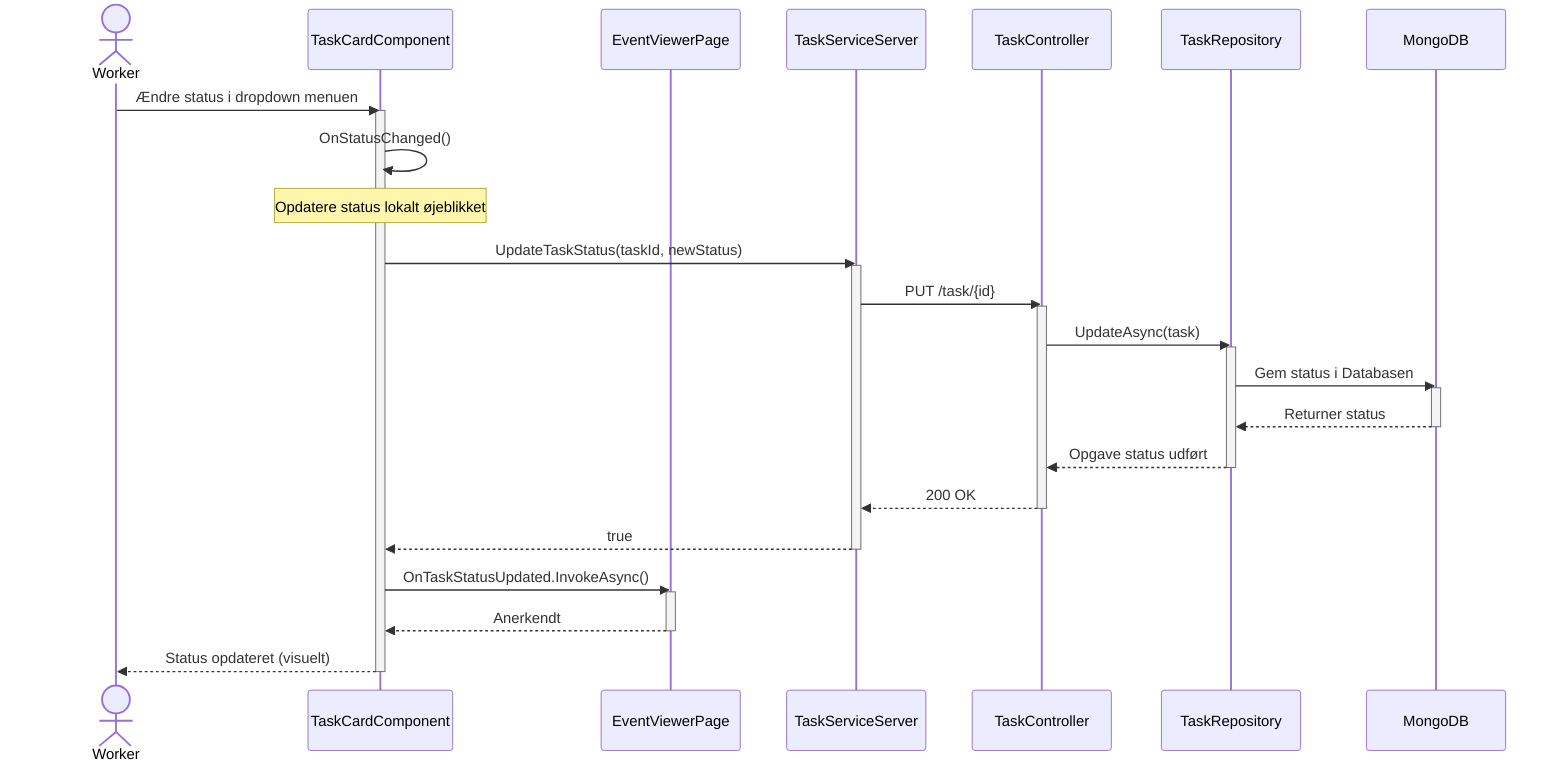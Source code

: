sequenceDiagram
    actor Worker
    participant TaskCard as TaskCardComponent
    participant EventPage as EventViewerPage
    participant TaskService as TaskServiceServer
    participant API as TaskController
    participant Repo as TaskRepository
    participant DB as MongoDB

    Worker->>TaskCard: Ændre status i dropdown menuen
    activate TaskCard
    TaskCard->>TaskCard: OnStatusChanged()
    Note over TaskCard: Opdatere status lokalt øjeblikket
    
    TaskCard->>TaskService: UpdateTaskStatus(taskId, newStatus)
    activate TaskService
    
    TaskService->>API: PUT /task/{id}
    activate API
    
    API->>Repo: UpdateAsync(task)
    activate Repo
    
    Repo->>DB: Gem status i Databasen
    activate DB
    DB-->>Repo: Returner status
    deactivate DB
    
    Repo-->>API: Opgave status udført
    deactivate Repo
    
    API-->>TaskService: 200 OK
    deactivate API
    
    TaskService-->>TaskCard: true
    deactivate TaskService
    
    TaskCard->>EventPage: OnTaskStatusUpdated.InvokeAsync()
    activate EventPage
    EventPage-->>TaskCard: Anerkendt
    deactivate EventPage
    
    TaskCard-->>Worker: Status opdateret (visuelt)
    deactivate TaskCard